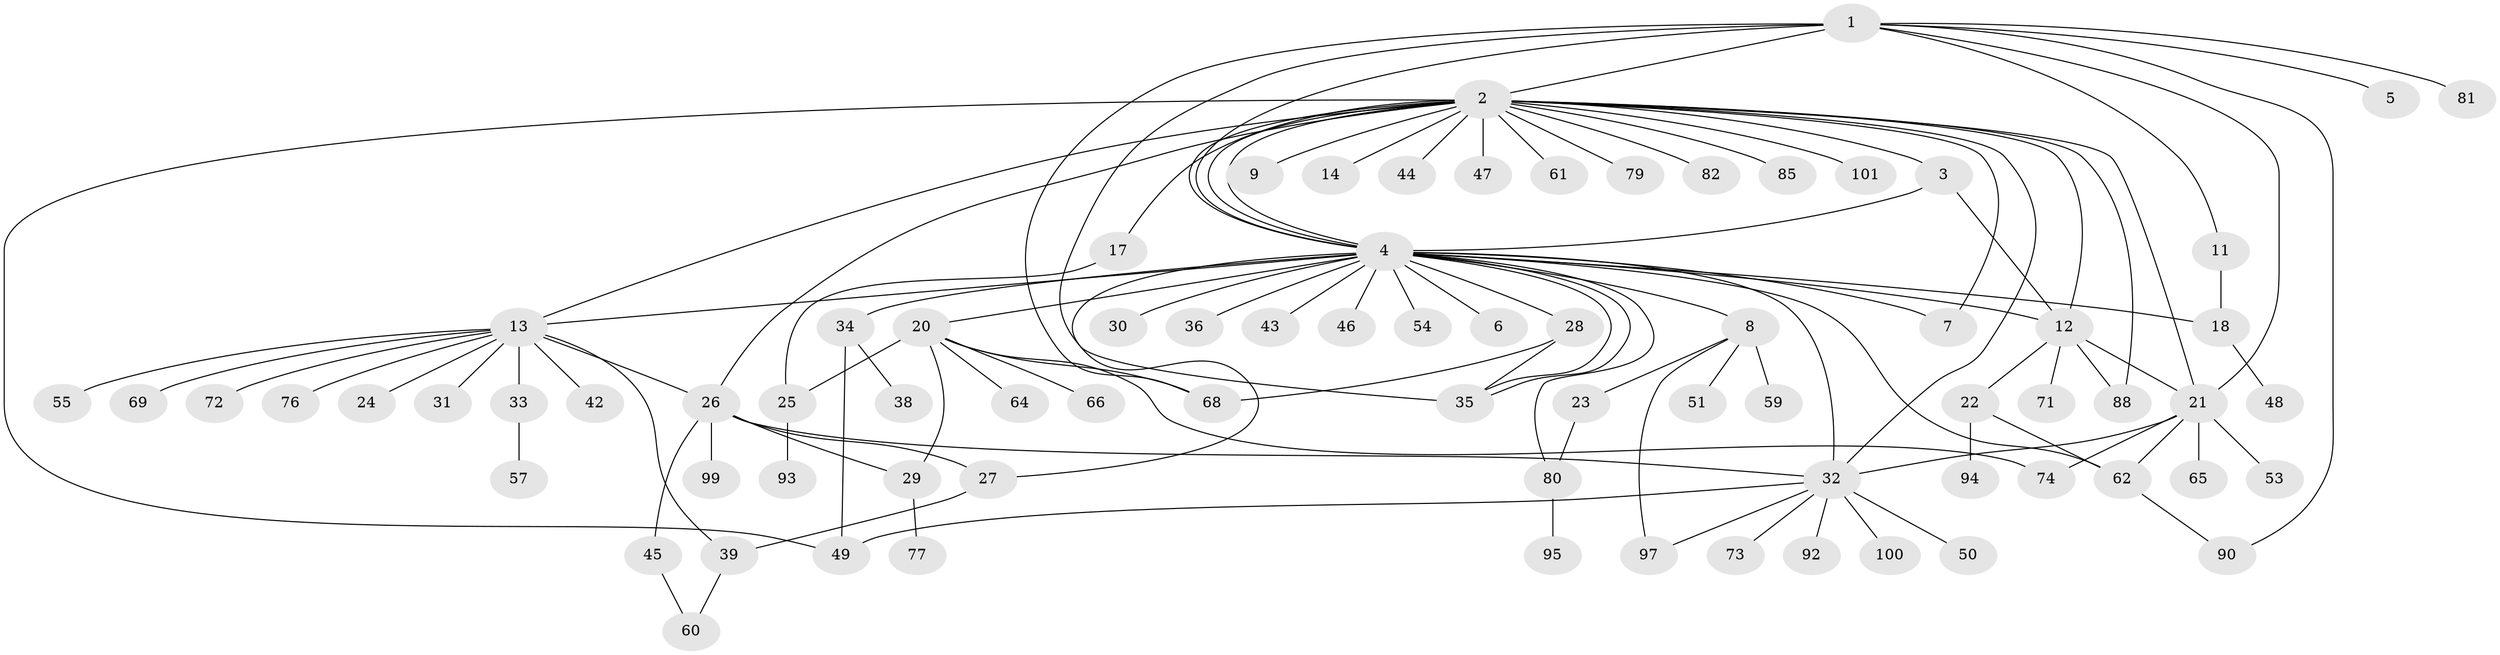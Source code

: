 // Generated by graph-tools (version 1.1) at 2025/51/02/27/25 19:51:58]
// undirected, 78 vertices, 111 edges
graph export_dot {
graph [start="1"]
  node [color=gray90,style=filled];
  1 [super="+56"];
  2 [super="+40"];
  3;
  4 [super="+10"];
  5;
  6;
  7 [super="+16"];
  8 [super="+58"];
  9;
  11 [super="+75"];
  12 [super="+19"];
  13 [super="+15"];
  14;
  17 [super="+63"];
  18;
  20 [super="+67"];
  21 [super="+52"];
  22;
  23;
  24;
  25 [super="+78"];
  26;
  27 [super="+37"];
  28 [super="+70"];
  29 [super="+41"];
  30;
  31;
  32 [super="+89"];
  33;
  34 [super="+91"];
  35;
  36;
  38;
  39;
  42;
  43 [super="+86"];
  44;
  45 [super="+102"];
  46;
  47;
  48;
  49;
  50;
  51;
  53;
  54 [super="+96"];
  55;
  57;
  59;
  60 [super="+87"];
  61;
  62 [super="+83"];
  64;
  65;
  66;
  68;
  69;
  71;
  72 [super="+84"];
  73;
  74;
  76;
  77;
  79;
  80 [super="+98"];
  81;
  82;
  85;
  88;
  90;
  92;
  93;
  94;
  95;
  97;
  99;
  100;
  101;
  1 -- 2;
  1 -- 5;
  1 -- 11;
  1 -- 35;
  1 -- 81;
  1 -- 90;
  1 -- 4 [weight=2];
  1 -- 21;
  1 -- 68;
  2 -- 3;
  2 -- 4 [weight=2];
  2 -- 4;
  2 -- 4;
  2 -- 7;
  2 -- 9;
  2 -- 13 [weight=2];
  2 -- 14;
  2 -- 17;
  2 -- 21;
  2 -- 26;
  2 -- 32;
  2 -- 44;
  2 -- 47;
  2 -- 49;
  2 -- 79;
  2 -- 85;
  2 -- 88;
  2 -- 101;
  2 -- 61;
  2 -- 82;
  2 -- 12;
  3 -- 4;
  3 -- 12;
  4 -- 6;
  4 -- 7;
  4 -- 8;
  4 -- 12;
  4 -- 18;
  4 -- 27;
  4 -- 28;
  4 -- 32 [weight=2];
  4 -- 34;
  4 -- 35;
  4 -- 35;
  4 -- 36;
  4 -- 43;
  4 -- 54;
  4 -- 13;
  4 -- 46;
  4 -- 80;
  4 -- 20;
  4 -- 30;
  4 -- 62;
  8 -- 23;
  8 -- 51;
  8 -- 59;
  8 -- 97;
  11 -- 18;
  12 -- 22;
  12 -- 71 [weight=2];
  12 -- 88;
  12 -- 21;
  13 -- 26;
  13 -- 31;
  13 -- 39;
  13 -- 55;
  13 -- 72;
  13 -- 33;
  13 -- 69;
  13 -- 42;
  13 -- 76;
  13 -- 24;
  17 -- 25;
  18 -- 48;
  20 -- 25;
  20 -- 29;
  20 -- 64;
  20 -- 66;
  20 -- 68;
  20 -- 74;
  21 -- 65;
  21 -- 74;
  21 -- 53;
  21 -- 32;
  21 -- 62;
  22 -- 62;
  22 -- 94;
  23 -- 80;
  25 -- 93;
  26 -- 29;
  26 -- 32;
  26 -- 45;
  26 -- 99;
  26 -- 27;
  27 -- 39;
  28 -- 35;
  28 -- 68;
  29 -- 77;
  32 -- 49;
  32 -- 50;
  32 -- 73;
  32 -- 92;
  32 -- 97;
  32 -- 100;
  33 -- 57;
  34 -- 38;
  34 -- 49;
  39 -- 60;
  45 -- 60;
  62 -- 90;
  80 -- 95;
}
